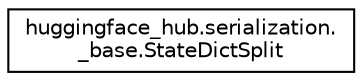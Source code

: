 digraph "Graphical Class Hierarchy"
{
 // LATEX_PDF_SIZE
  edge [fontname="Helvetica",fontsize="10",labelfontname="Helvetica",labelfontsize="10"];
  node [fontname="Helvetica",fontsize="10",shape=record];
  rankdir="LR";
  Node0 [label="huggingface_hub.serialization.\l_base.StateDictSplit",height=0.2,width=0.4,color="black", fillcolor="white", style="filled",URL="$classhuggingface__hub_1_1serialization_1_1__base_1_1StateDictSplit.html",tooltip=" "];
}
